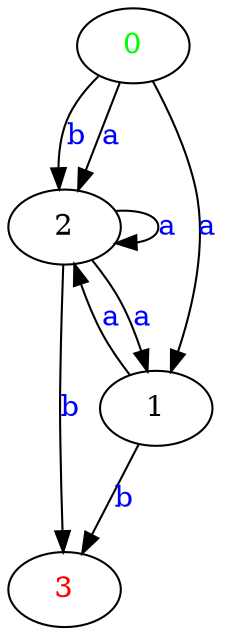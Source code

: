 digraph G {
	"0"->"2"[ label=<<font color="blue">b</font>> ];
	"1"->"2"[ label=<<font color="blue">a</font>> ];
	"2"->"1"[ label=<<font color="blue">a</font>> ];
	"2"->"2"[ label=<<font color="blue">a</font>> ];
	"2"->"3"[ label=<<font color="blue">b</font>> ];
	"1"->"3"[ label=<<font color="blue">b</font>> ];
	"0"->"1"[ label=<<font color="blue">a</font>> ];
	"0"->"2"[ label=<<font color="blue">a</font>> ];
	"0" [ label=<<font color="green">0</font>> ];
	"1";
	"2";
	"3" [ label=<<font color="red">3</font>> ];

}
